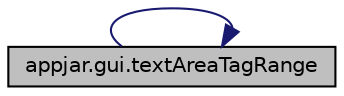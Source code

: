 digraph "appjar.gui.textAreaTagRange"
{
  edge [fontname="Helvetica",fontsize="10",labelfontname="Helvetica",labelfontsize="10"];
  node [fontname="Helvetica",fontsize="10",shape=record];
  rankdir="LR";
  Node2145 [label="appjar.gui.textAreaTagRange",height=0.2,width=0.4,color="black", fillcolor="grey75", style="filled", fontcolor="black"];
  Node2145 -> Node2145 [color="midnightblue",fontsize="10",style="solid",fontname="Helvetica"];
}
